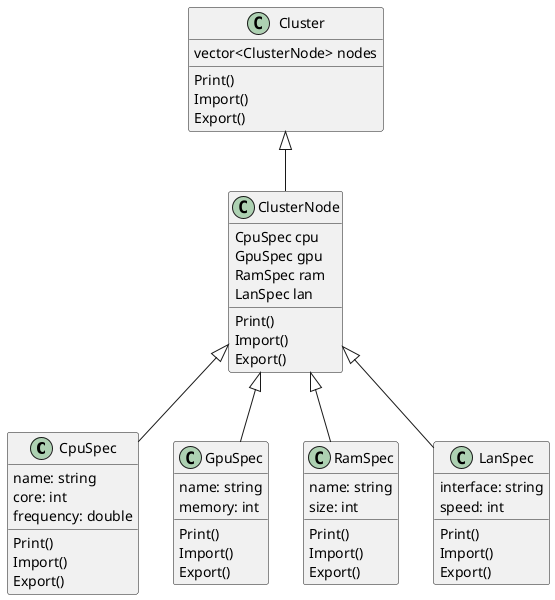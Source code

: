 @startuml
class СpuSpec {
{field} name: string
{field} core: int
{field} frequency: double
{method} Print()
{method} Import()
{method} Export()
}
class GpuSpec {
{field} name: string
{field} memory: int
{method} Print()
{method} Import()
{method} Export()
}
class RamSpec {
{field} name: string
{field} size: int
{method} Print()
{method} Import()
{method} Export()
}
class LanSpec {
{field} interface: string
{field} speed: int
{method} Print()
{method} Import()
{method} Export()
}
class ClusterNode {
{field} CpuSpec cpu
{field} GpuSpec gpu
{field} RamSpec ram
{field} LanSpec lan
{method} Print()
{method} Import()
{method} Export()
}
class Cluster {
{field} vector<ClusterNode> nodes
{method} Print()
{method} Import()
{method} Export()
}
Cluster <|-- ClusterNode
ClusterNode <|-- СpuSpec
ClusterNode <|-- GpuSpec
ClusterNode <|-- RamSpec
ClusterNode <|-- LanSpec
@enduml